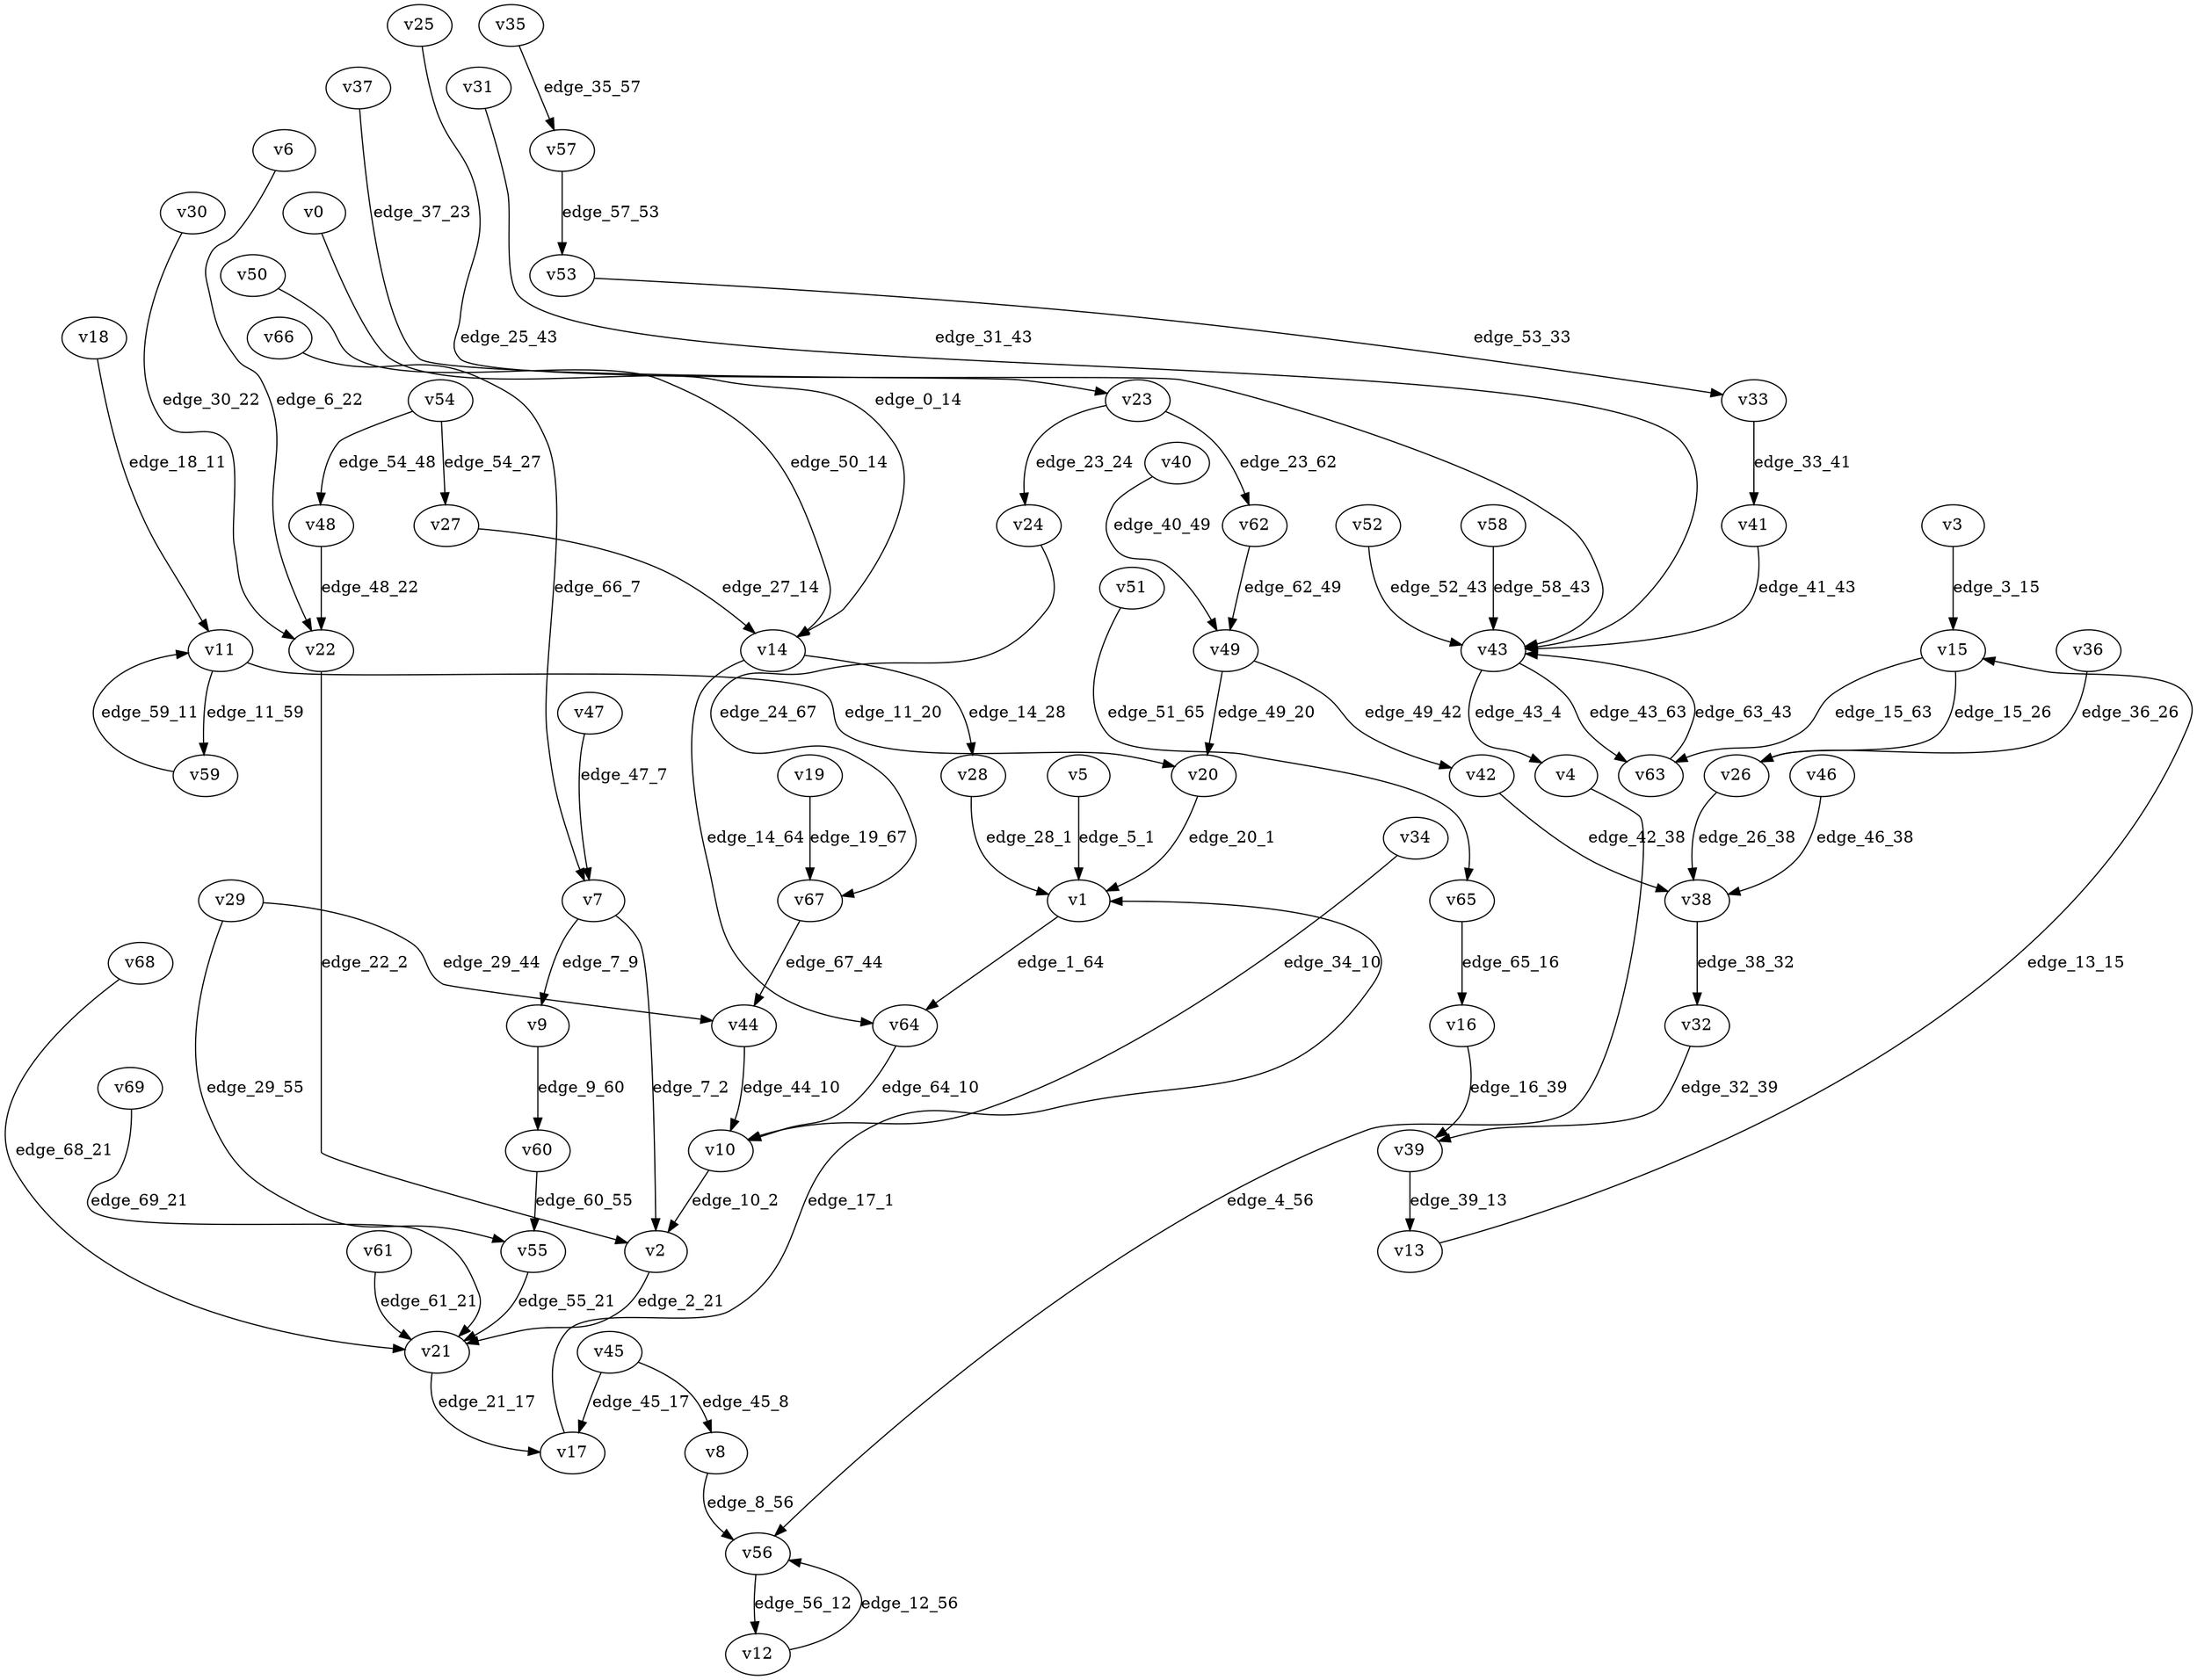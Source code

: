 digraph G {
    // Stochastic discounted game

    v0 [name="v0", player=0];
    v1 [name="v1", player=-1];
    v2 [name="v2", player=1];
    v3 [name="v3", player=1];
    v4 [name="v4", player=1];
    v5 [name="v5", player=0];
    v6 [name="v6", player=1];
    v7 [name="v7", player=-1];
    v8 [name="v8", player=1];
    v9 [name="v9", player=0];
    v10 [name="v10", player=-1];
    v11 [name="v11", player=-1];
    v12 [name="v12", player=1];
    v13 [name="v13", player=0];
    v14 [name="v14", player=-1];
    v15 [name="v15", player=-1];
    v16 [name="v16", player=0];
    v17 [name="v17", player=1];
    v18 [name="v18", player=1];
    v19 [name="v19", player=0];
    v20 [name="v20", player=0];
    v21 [name="v21", player=-1];
    v22 [name="v22", player=-1];
    v23 [name="v23", player=-1];
    v24 [name="v24", player=0];
    v25 [name="v25", player=0];
    v26 [name="v26", player=0];
    v27 [name="v27", player=0];
    v28 [name="v28", player=1];
    v29 [name="v29", player=-1];
    v30 [name="v30", player=1];
    v31 [name="v31", player=0];
    v32 [name="v32", player=1];
    v33 [name="v33", player=-1];
    v34 [name="v34", player=0];
    v35 [name="v35", player=1];
    v36 [name="v36", player=-1];
    v37 [name="v37", player=1];
    v38 [name="v38", player=-1];
    v39 [name="v39", player=-1];
    v40 [name="v40", player=1];
    v41 [name="v41", player=0];
    v42 [name="v42", player=1];
    v43 [name="v43", player=-1];
    v44 [name="v44", player=1];
    v45 [name="v45", player=-1];
    v46 [name="v46", player=1];
    v47 [name="v47", player=1];
    v48 [name="v48", player=0];
    v49 [name="v49", player=-1];
    v50 [name="v50", player=0];
    v51 [name="v51", player=0];
    v52 [name="v52", player=1];
    v53 [name="v53", player=0];
    v54 [name="v54", player=-1];
    v55 [name="v55", player=1];
    v56 [name="v56", player=-1];
    v57 [name="v57", player=-1];
    v58 [name="v58", player=1];
    v59 [name="v59", player=1];
    v60 [name="v60", player=-1];
    v61 [name="v61", player=0];
    v62 [name="v62", player=1];
    v63 [name="v63", player=0];
    v64 [name="v64", player=0];
    v65 [name="v65", player=-1];
    v66 [name="v66", player=1];
    v67 [name="v67", player=-1];
    v68 [name="v68", player=0];
    v69 [name="v69", player=0];

    v0 -> v14 [label="edge_0_14", weight=-0.372591, discount=0.378382];
    v1 -> v64 [label="edge_1_64", probability=1.000000];
    v2 -> v21 [label="edge_2_21", weight=-5.120121, discount=0.514907];
    v3 -> v15 [label="edge_3_15", weight=3.226237, discount=0.342110];
    v4 -> v56 [label="edge_4_56", weight=-7.485520, discount=0.319489];
    v5 -> v1 [label="edge_5_1", weight=7.004199, discount=0.668017];
    v6 -> v22 [label="edge_6_22", weight=-1.148206, discount=0.569273];
    v7 -> v2 [label="edge_7_2", probability=0.362851];
    v7 -> v9 [label="edge_7_9", probability=0.637149];
    v8 -> v56 [label="edge_8_56", weight=-2.024876, discount=0.857378];
    v9 -> v60 [label="edge_9_60", weight=7.165996, discount=0.381112];
    v10 -> v2 [label="edge_10_2", probability=1.000000];
    v11 -> v20 [label="edge_11_20", probability=0.532989];
    v11 -> v59 [label="edge_11_59", probability=0.467011];
    v12 -> v56 [label="edge_12_56", weight=-2.555887, discount=0.436682];
    v13 -> v15 [label="edge_13_15", weight=-2.173896, discount=0.400667];
    v14 -> v64 [label="edge_14_64", probability=0.426089];
    v14 -> v28 [label="edge_14_28", probability=0.573911];
    v15 -> v63 [label="edge_15_63", probability=0.389035];
    v15 -> v26 [label="edge_15_26", probability=0.610965];
    v16 -> v39 [label="edge_16_39", weight=-7.936208, discount=0.244880];
    v17 -> v1 [label="edge_17_1", weight=-0.981288, discount=0.544254];
    v18 -> v11 [label="edge_18_11", weight=0.850934, discount=0.280323];
    v19 -> v67 [label="edge_19_67", weight=9.718737, discount=0.672465];
    v20 -> v1 [label="edge_20_1", weight=-1.284227, discount=0.582625];
    v21 -> v17 [label="edge_21_17", probability=1.000000];
    v22 -> v2 [label="edge_22_2", probability=1.000000];
    v23 -> v24 [label="edge_23_24", probability=0.443185];
    v23 -> v62 [label="edge_23_62", probability=0.556815];
    v24 -> v67 [label="edge_24_67", weight=-7.345091, discount=0.181034];
    v25 -> v43 [label="edge_25_43", weight=-8.094064, discount=0.437444];
    v26 -> v38 [label="edge_26_38", weight=7.404403, discount=0.498454];
    v27 -> v14 [label="edge_27_14", weight=-1.499933, discount=0.885211];
    v28 -> v1 [label="edge_28_1", weight=-9.276544, discount=0.818977];
    v29 -> v55 [label="edge_29_55", probability=0.674715];
    v29 -> v44 [label="edge_29_44", probability=0.325285];
    v30 -> v22 [label="edge_30_22", weight=-1.230564, discount=0.237528];
    v31 -> v43 [label="edge_31_43", weight=0.056808, discount=0.312942];
    v32 -> v39 [label="edge_32_39", weight=0.197652, discount=0.582769];
    v33 -> v41 [label="edge_33_41", probability=1.000000];
    v34 -> v10 [label="edge_34_10", weight=-8.593158, discount=0.774188];
    v35 -> v57 [label="edge_35_57", weight=-9.879782, discount=0.890447];
    v36 -> v26 [label="edge_36_26", probability=1.000000];
    v37 -> v23 [label="edge_37_23", weight=-3.023054, discount=0.423221];
    v38 -> v32 [label="edge_38_32", probability=1.000000];
    v39 -> v13 [label="edge_39_13", probability=1.000000];
    v40 -> v49 [label="edge_40_49", weight=-2.202055, discount=0.700785];
    v41 -> v43 [label="edge_41_43", weight=-2.449924, discount=0.889287];
    v42 -> v38 [label="edge_42_38", weight=9.105753, discount=0.813446];
    v43 -> v4 [label="edge_43_4", probability=0.375324];
    v43 -> v63 [label="edge_43_63", probability=0.624676];
    v44 -> v10 [label="edge_44_10", weight=-7.241830, discount=0.861119];
    v45 -> v17 [label="edge_45_17", probability=0.431000];
    v45 -> v8 [label="edge_45_8", probability=0.569000];
    v46 -> v38 [label="edge_46_38", weight=7.458543, discount=0.560402];
    v47 -> v7 [label="edge_47_7", weight=-5.956567, discount=0.341616];
    v48 -> v22 [label="edge_48_22", weight=8.846741, discount=0.898566];
    v49 -> v42 [label="edge_49_42", probability=0.632760];
    v49 -> v20 [label="edge_49_20", probability=0.367240];
    v50 -> v14 [label="edge_50_14", weight=-5.040224, discount=0.313094];
    v51 -> v65 [label="edge_51_65", weight=0.792644, discount=0.841319];
    v52 -> v43 [label="edge_52_43", weight=1.719475, discount=0.190933];
    v53 -> v33 [label="edge_53_33", weight=-3.633710, discount=0.376283];
    v54 -> v27 [label="edge_54_27", probability=0.335564];
    v54 -> v48 [label="edge_54_48", probability=0.664436];
    v55 -> v21 [label="edge_55_21", weight=1.835754, discount=0.664230];
    v56 -> v12 [label="edge_56_12", probability=1.000000];
    v57 -> v53 [label="edge_57_53", probability=1.000000];
    v58 -> v43 [label="edge_58_43", weight=2.256398, discount=0.328677];
    v59 -> v11 [label="edge_59_11", weight=-6.324449, discount=0.171526];
    v60 -> v55 [label="edge_60_55", probability=1.000000];
    v61 -> v21 [label="edge_61_21", weight=1.897367, discount=0.885093];
    v62 -> v49 [label="edge_62_49", weight=0.597993, discount=0.172711];
    v63 -> v43 [label="edge_63_43", weight=-9.191131, discount=0.350110];
    v64 -> v10 [label="edge_64_10", weight=-9.774732, discount=0.653242];
    v65 -> v16 [label="edge_65_16", probability=1.000000];
    v66 -> v7 [label="edge_66_7", weight=-8.511432, discount=0.259262];
    v67 -> v44 [label="edge_67_44", probability=1.000000];
    v68 -> v21 [label="edge_68_21", weight=-8.124677, discount=0.555690];
    v69 -> v21 [label="edge_69_21", weight=-1.009743, discount=0.784561];
}